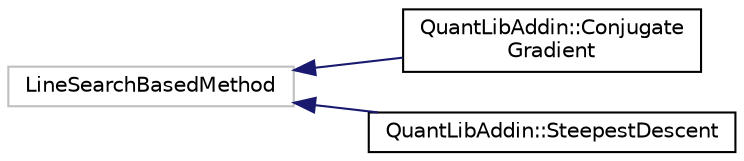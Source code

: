 digraph "Graphical Class Hierarchy"
{
  edge [fontname="Helvetica",fontsize="10",labelfontname="Helvetica",labelfontsize="10"];
  node [fontname="Helvetica",fontsize="10",shape=record];
  rankdir="LR";
  Node114 [label="LineSearchBasedMethod",height=0.2,width=0.4,color="grey75", fillcolor="white", style="filled"];
  Node114 -> Node0 [dir="back",color="midnightblue",fontsize="10",style="solid",fontname="Helvetica"];
  Node0 [label="QuantLibAddin::Conjugate\lGradient",height=0.2,width=0.4,color="black", fillcolor="white", style="filled",URL="$class_quant_lib_addin_1_1_conjugate_gradient.html"];
  Node114 -> Node116 [dir="back",color="midnightblue",fontsize="10",style="solid",fontname="Helvetica"];
  Node116 [label="QuantLibAddin::SteepestDescent",height=0.2,width=0.4,color="black", fillcolor="white", style="filled",URL="$class_quant_lib_addin_1_1_steepest_descent.html"];
}
